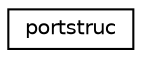 digraph "Graphical Class Hierarchy"
{
 // INTERACTIVE_SVG=YES
  edge [fontname="Helvetica",fontsize="10",labelfontname="Helvetica",labelfontsize="10"];
  node [fontname="Helvetica",fontsize="10",shape=record];
  rankdir="LR";
  Node0 [label="portstruc",height=0.2,width=0.4,color="black", fillcolor="white", style="filled",URL="$structportstruc.html",tooltip="Port structure. "];
}
